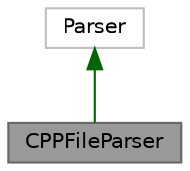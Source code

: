 digraph "CPPFileParser"
{
 // LATEX_PDF_SIZE
  bgcolor="transparent";
  edge [fontname=Helvetica,fontsize=10,labelfontname=Helvetica,labelfontsize=10];
  node [fontname=Helvetica,fontsize=10,shape=box,height=0.2,width=0.4];
  Node1 [id="Node000001",label="CPPFileParser",height=0.2,width=0.4,color="gray40", fillcolor="grey60", style="filled", fontcolor="black",tooltip=" "];
  Node2 -> Node1 [id="edge1_Node000001_Node000002",dir="back",color="darkgreen",style="solid",tooltip=" "];
  Node2 [id="Node000002",label="Parser",height=0.2,width=0.4,color="grey75", fillcolor="white", style="filled",URL="$class_parser.html",tooltip=" "];
}
